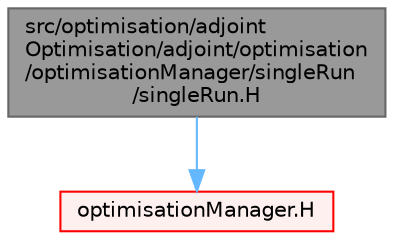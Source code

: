 digraph "src/optimisation/adjointOptimisation/adjoint/optimisation/optimisationManager/singleRun/singleRun.H"
{
 // LATEX_PDF_SIZE
  bgcolor="transparent";
  edge [fontname=Helvetica,fontsize=10,labelfontname=Helvetica,labelfontsize=10];
  node [fontname=Helvetica,fontsize=10,shape=box,height=0.2,width=0.4];
  Node1 [id="Node000001",label="src/optimisation/adjoint\lOptimisation/adjoint/optimisation\l/optimisationManager/singleRun\l/singleRun.H",height=0.2,width=0.4,color="gray40", fillcolor="grey60", style="filled", fontcolor="black",tooltip=" "];
  Node1 -> Node2 [id="edge1_Node000001_Node000002",color="steelblue1",style="solid",tooltip=" "];
  Node2 [id="Node000002",label="optimisationManager.H",height=0.2,width=0.4,color="red", fillcolor="#FFF0F0", style="filled",URL="$optimisationManager_8H.html",tooltip=" "];
}
